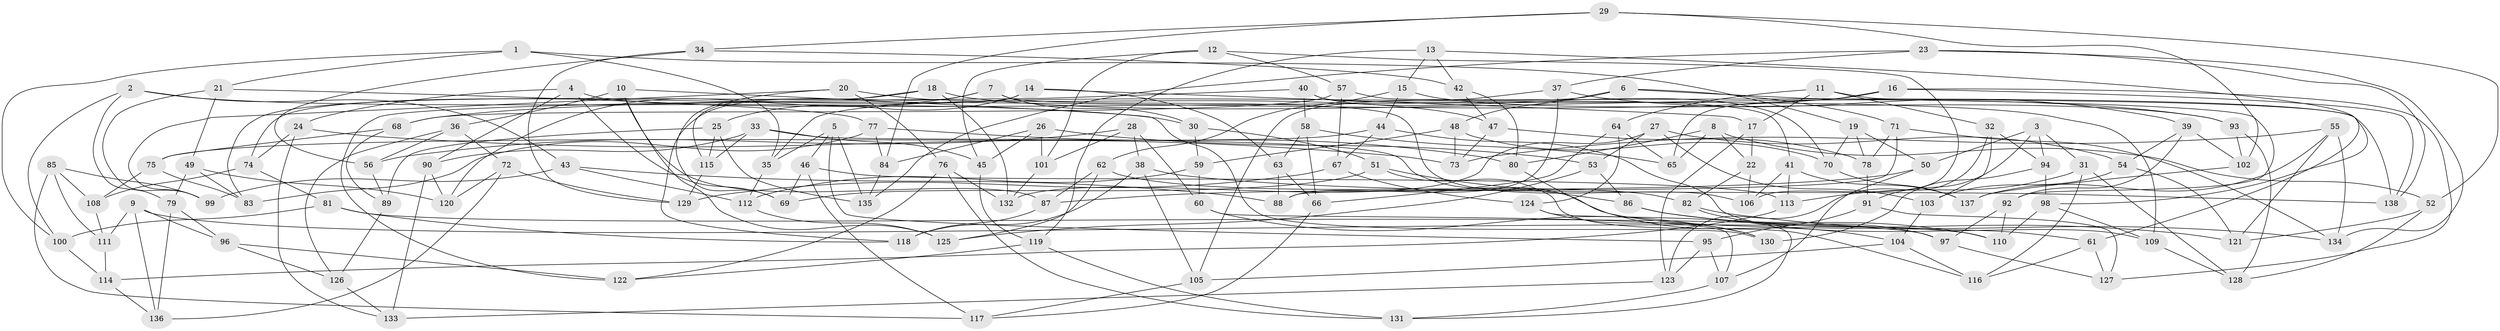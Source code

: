 // coarse degree distribution, {5: 0.2682926829268293, 3: 0.07317073170731707, 6: 0.12195121951219512, 4: 0.1951219512195122, 8: 0.04878048780487805, 9: 0.12195121951219512, 2: 0.024390243902439025, 12: 0.024390243902439025, 10: 0.04878048780487805, 7: 0.04878048780487805, 17: 0.024390243902439025}
// Generated by graph-tools (version 1.1) at 2025/01/03/04/25 22:01:33]
// undirected, 138 vertices, 276 edges
graph export_dot {
graph [start="1"]
  node [color=gray90,style=filled];
  1;
  2;
  3;
  4;
  5;
  6;
  7;
  8;
  9;
  10;
  11;
  12;
  13;
  14;
  15;
  16;
  17;
  18;
  19;
  20;
  21;
  22;
  23;
  24;
  25;
  26;
  27;
  28;
  29;
  30;
  31;
  32;
  33;
  34;
  35;
  36;
  37;
  38;
  39;
  40;
  41;
  42;
  43;
  44;
  45;
  46;
  47;
  48;
  49;
  50;
  51;
  52;
  53;
  54;
  55;
  56;
  57;
  58;
  59;
  60;
  61;
  62;
  63;
  64;
  65;
  66;
  67;
  68;
  69;
  70;
  71;
  72;
  73;
  74;
  75;
  76;
  77;
  78;
  79;
  80;
  81;
  82;
  83;
  84;
  85;
  86;
  87;
  88;
  89;
  90;
  91;
  92;
  93;
  94;
  95;
  96;
  97;
  98;
  99;
  100;
  101;
  102;
  103;
  104;
  105;
  106;
  107;
  108;
  109;
  110;
  111;
  112;
  113;
  114;
  115;
  116;
  117;
  118;
  119;
  120;
  121;
  122;
  123;
  124;
  125;
  126;
  127;
  128;
  129;
  130;
  131;
  132;
  133;
  134;
  135;
  136;
  137;
  138;
  1 -- 100;
  1 -- 35;
  1 -- 21;
  1 -- 19;
  2 -- 43;
  2 -- 100;
  2 -- 79;
  2 -- 30;
  3 -- 50;
  3 -- 94;
  3 -- 31;
  3 -- 91;
  4 -- 24;
  4 -- 109;
  4 -- 69;
  4 -- 90;
  5 -- 46;
  5 -- 35;
  5 -- 135;
  5 -- 95;
  6 -- 71;
  6 -- 48;
  6 -- 92;
  6 -- 35;
  7 -- 118;
  7 -- 30;
  7 -- 106;
  7 -- 120;
  8 -- 80;
  8 -- 65;
  8 -- 22;
  8 -- 52;
  9 -- 111;
  9 -- 110;
  9 -- 136;
  9 -- 96;
  10 -- 130;
  10 -- 87;
  10 -- 36;
  10 -- 125;
  11 -- 17;
  11 -- 61;
  11 -- 32;
  11 -- 64;
  12 -- 106;
  12 -- 57;
  12 -- 45;
  12 -- 101;
  13 -- 42;
  13 -- 15;
  13 -- 98;
  13 -- 119;
  14 -- 74;
  14 -- 25;
  14 -- 17;
  14 -- 63;
  15 -- 93;
  15 -- 44;
  15 -- 62;
  16 -- 138;
  16 -- 65;
  16 -- 127;
  16 -- 68;
  17 -- 22;
  17 -- 123;
  18 -- 83;
  18 -- 132;
  18 -- 115;
  18 -- 93;
  19 -- 78;
  19 -- 70;
  19 -- 50;
  20 -- 76;
  20 -- 99;
  20 -- 69;
  20 -- 47;
  21 -- 77;
  21 -- 99;
  21 -- 49;
  22 -- 106;
  22 -- 82;
  23 -- 135;
  23 -- 134;
  23 -- 37;
  23 -- 138;
  24 -- 73;
  24 -- 133;
  24 -- 74;
  25 -- 115;
  25 -- 135;
  25 -- 89;
  26 -- 45;
  26 -- 53;
  26 -- 84;
  26 -- 101;
  27 -- 132;
  27 -- 54;
  27 -- 53;
  27 -- 103;
  28 -- 60;
  28 -- 101;
  28 -- 56;
  28 -- 38;
  29 -- 52;
  29 -- 102;
  29 -- 84;
  29 -- 34;
  30 -- 51;
  30 -- 59;
  31 -- 116;
  31 -- 128;
  31 -- 113;
  32 -- 103;
  32 -- 123;
  32 -- 94;
  33 -- 61;
  33 -- 90;
  33 -- 115;
  33 -- 45;
  34 -- 42;
  34 -- 129;
  34 -- 56;
  35 -- 112;
  36 -- 56;
  36 -- 72;
  36 -- 126;
  37 -- 39;
  37 -- 105;
  37 -- 88;
  38 -- 105;
  38 -- 138;
  38 -- 118;
  39 -- 54;
  39 -- 92;
  39 -- 102;
  40 -- 70;
  40 -- 41;
  40 -- 122;
  40 -- 58;
  41 -- 137;
  41 -- 113;
  41 -- 106;
  42 -- 80;
  42 -- 47;
  43 -- 88;
  43 -- 112;
  43 -- 99;
  44 -- 109;
  44 -- 67;
  44 -- 75;
  45 -- 119;
  46 -- 69;
  46 -- 117;
  46 -- 113;
  47 -- 73;
  47 -- 78;
  48 -- 70;
  48 -- 59;
  48 -- 73;
  49 -- 83;
  49 -- 120;
  49 -- 79;
  50 -- 107;
  50 -- 87;
  51 -- 116;
  51 -- 69;
  51 -- 86;
  52 -- 128;
  52 -- 121;
  53 -- 125;
  53 -- 86;
  54 -- 121;
  54 -- 103;
  55 -- 137;
  55 -- 73;
  55 -- 121;
  55 -- 134;
  56 -- 89;
  57 -- 67;
  57 -- 68;
  57 -- 138;
  58 -- 66;
  58 -- 63;
  58 -- 65;
  59 -- 112;
  59 -- 60;
  60 -- 107;
  60 -- 130;
  61 -- 116;
  61 -- 127;
  62 -- 87;
  62 -- 82;
  62 -- 125;
  63 -- 66;
  63 -- 88;
  64 -- 124;
  64 -- 66;
  64 -- 65;
  66 -- 117;
  67 -- 124;
  67 -- 129;
  68 -- 75;
  68 -- 89;
  70 -- 137;
  71 -- 78;
  71 -- 134;
  71 -- 88;
  72 -- 120;
  72 -- 129;
  72 -- 136;
  74 -- 81;
  74 -- 108;
  75 -- 83;
  75 -- 108;
  76 -- 131;
  76 -- 122;
  76 -- 132;
  77 -- 80;
  77 -- 83;
  77 -- 84;
  78 -- 91;
  79 -- 96;
  79 -- 136;
  80 -- 104;
  81 -- 100;
  81 -- 97;
  81 -- 118;
  82 -- 134;
  82 -- 97;
  84 -- 135;
  85 -- 117;
  85 -- 108;
  85 -- 99;
  85 -- 111;
  86 -- 121;
  86 -- 110;
  87 -- 118;
  89 -- 126;
  90 -- 120;
  90 -- 133;
  91 -- 95;
  91 -- 127;
  92 -- 97;
  92 -- 110;
  93 -- 102;
  93 -- 128;
  94 -- 130;
  94 -- 98;
  95 -- 123;
  95 -- 107;
  96 -- 126;
  96 -- 122;
  97 -- 127;
  98 -- 109;
  98 -- 110;
  100 -- 114;
  101 -- 132;
  102 -- 137;
  103 -- 104;
  104 -- 105;
  104 -- 116;
  105 -- 117;
  107 -- 131;
  108 -- 111;
  109 -- 128;
  111 -- 114;
  112 -- 125;
  113 -- 114;
  114 -- 136;
  115 -- 129;
  119 -- 131;
  119 -- 122;
  123 -- 133;
  124 -- 130;
  124 -- 131;
  126 -- 133;
}
